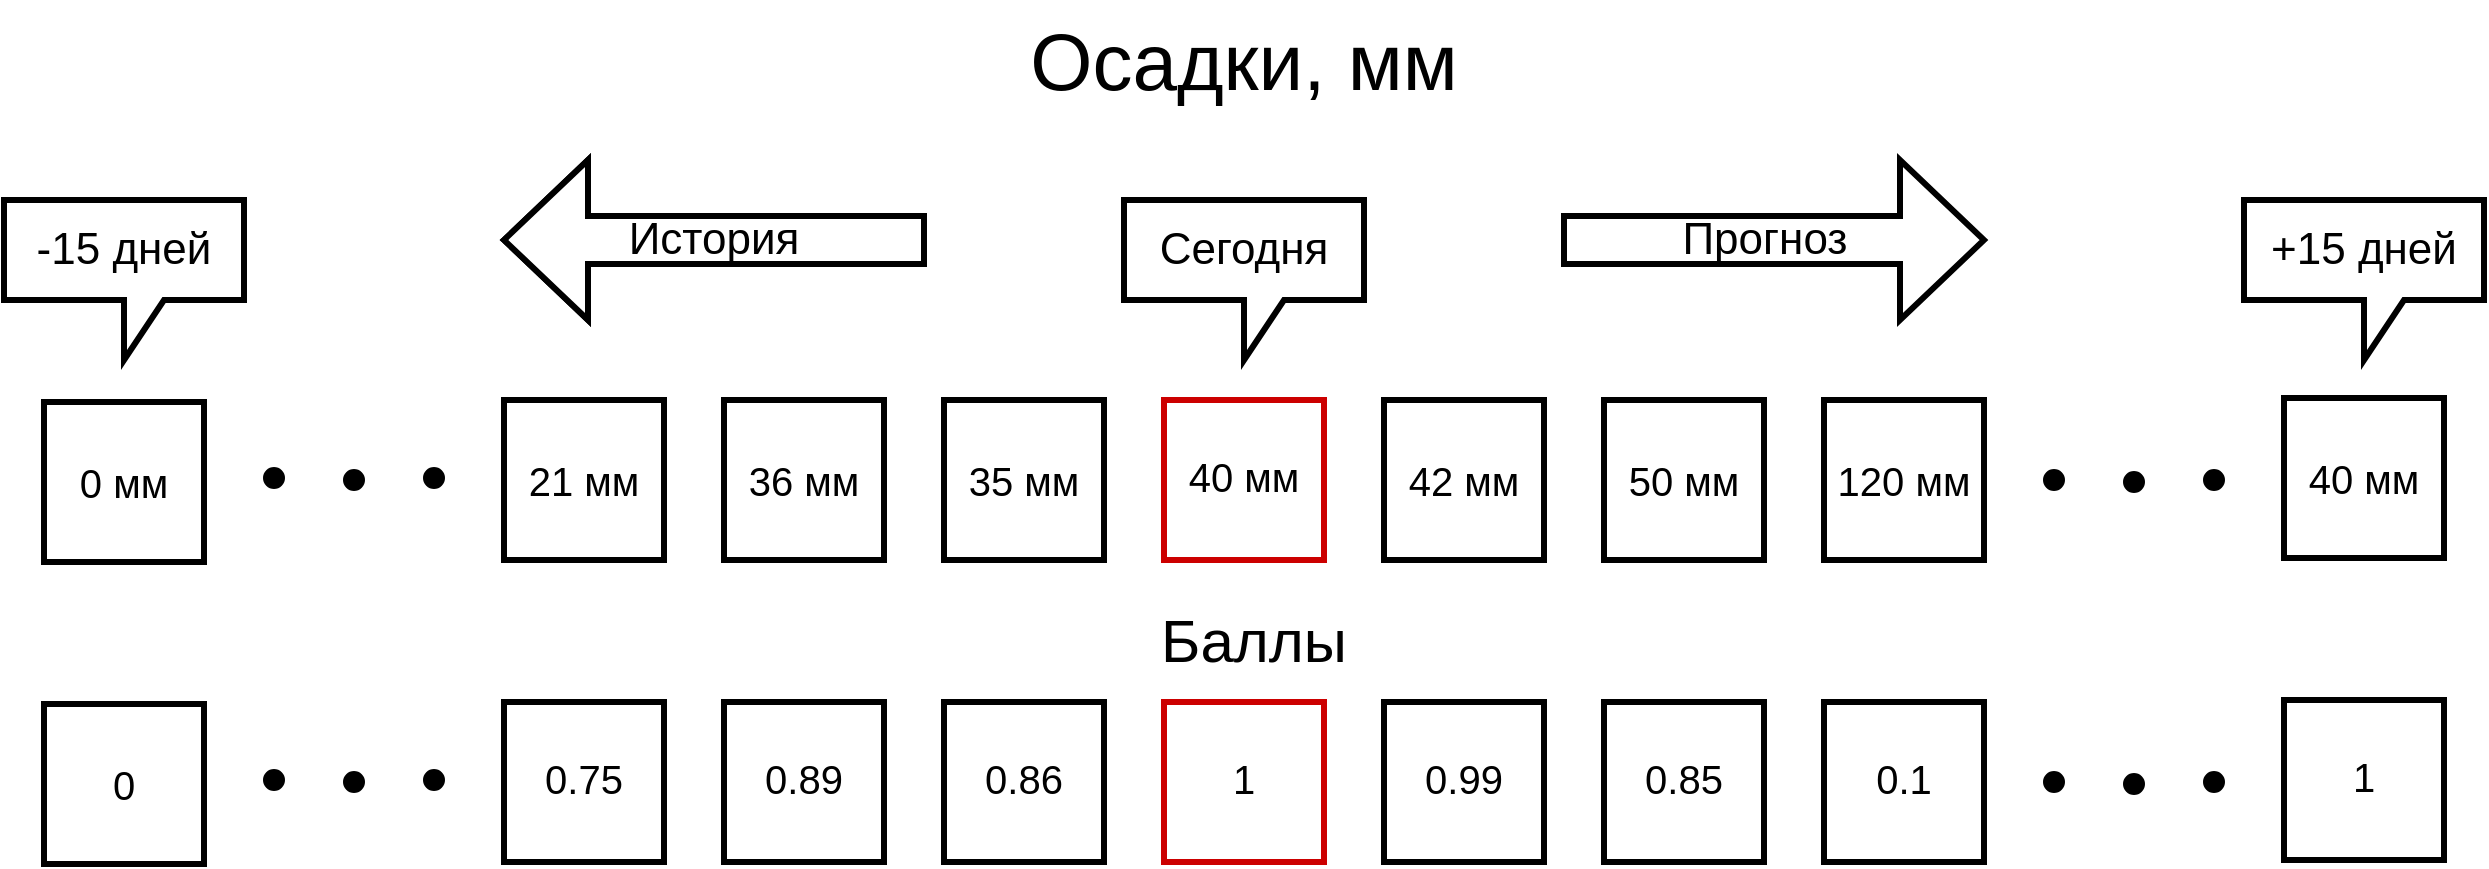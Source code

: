 <mxfile version="13.9.9" type="device"><diagram id="JpeFvUpDoGe1sKQ363_S" name="Page-1"><mxGraphModel dx="2255" dy="806" grid="1" gridSize="10" guides="1" tooltips="1" connect="1" arrows="1" fold="1" page="1" pageScale="1" pageWidth="1169" pageHeight="827" math="0" shadow="0"><root><mxCell id="0"/><mxCell id="1" parent="0"/><mxCell id="OmU8oXcarP5FJOLqygCf-1" value="&lt;sup&gt;&lt;span style=&quot;font-size: 20px&quot;&gt;40 мм&lt;/span&gt;&lt;br&gt;&lt;/sup&gt;" style="whiteSpace=wrap;html=1;aspect=fixed;strokeWidth=3;strokeColor=#CC0000;" parent="1" vertex="1"><mxGeometry x="540" y="380" width="80" height="80" as="geometry"/></mxCell><mxCell id="OmU8oXcarP5FJOLqygCf-2" value="&lt;span style=&quot;font-size: 20px&quot;&gt;42 мм&lt;/span&gt;&lt;sup&gt;&lt;br&gt;&lt;/sup&gt;" style="whiteSpace=wrap;html=1;aspect=fixed;strokeWidth=3;" parent="1" vertex="1"><mxGeometry x="650" y="380" width="80" height="80" as="geometry"/></mxCell><mxCell id="OmU8oXcarP5FJOLqygCf-3" value="&lt;span style=&quot;font-size: 20px&quot;&gt;50 мм&lt;/span&gt;&lt;sup&gt;&lt;br&gt;&lt;/sup&gt;" style="whiteSpace=wrap;html=1;aspect=fixed;strokeWidth=3;" parent="1" vertex="1"><mxGeometry x="760" y="380" width="80" height="80" as="geometry"/></mxCell><mxCell id="OmU8oXcarP5FJOLqygCf-4" value="&lt;span style=&quot;font-size: 20px&quot;&gt;120 мм&lt;/span&gt;&lt;sup&gt;&lt;br&gt;&lt;/sup&gt;" style="whiteSpace=wrap;html=1;aspect=fixed;strokeWidth=3;" parent="1" vertex="1"><mxGeometry x="870" y="380" width="80" height="80" as="geometry"/></mxCell><mxCell id="OmU8oXcarP5FJOLqygCf-5" value="&lt;span style=&quot;font-size: 20px&quot;&gt;21 мм&lt;/span&gt;&lt;sup&gt;&lt;br&gt;&lt;/sup&gt;" style="whiteSpace=wrap;html=1;aspect=fixed;strokeWidth=3;" parent="1" vertex="1"><mxGeometry x="210" y="380" width="80" height="80" as="geometry"/></mxCell><mxCell id="OmU8oXcarP5FJOLqygCf-6" value="&lt;span style=&quot;font-size: 20px&quot;&gt;36 мм&lt;/span&gt;&lt;sup&gt;&lt;br&gt;&lt;/sup&gt;" style="whiteSpace=wrap;html=1;aspect=fixed;strokeWidth=3;" parent="1" vertex="1"><mxGeometry x="320" y="380" width="80" height="80" as="geometry"/></mxCell><mxCell id="OmU8oXcarP5FJOLqygCf-7" value="&lt;span style=&quot;font-size: 20px&quot;&gt;35 мм&lt;/span&gt;&lt;sup&gt;&lt;br&gt;&lt;/sup&gt;" style="whiteSpace=wrap;html=1;aspect=fixed;strokeWidth=3;" parent="1" vertex="1"><mxGeometry x="430" y="380" width="80" height="80" as="geometry"/></mxCell><mxCell id="OmU8oXcarP5FJOLqygCf-8" value="&lt;font style=&quot;font-size: 22px&quot;&gt;Сегодня&lt;/font&gt;" style="shape=callout;whiteSpace=wrap;html=1;perimeter=calloutPerimeter;strokeWidth=3;" parent="1" vertex="1"><mxGeometry x="520" y="280" width="120" height="80" as="geometry"/></mxCell><mxCell id="OmU8oXcarP5FJOLqygCf-9" value="" style="shape=ellipse;html=1;fillColor=#000000;strokeWidth=1;" parent="1" vertex="1"><mxGeometry x="170" y="414" width="10" height="10" as="geometry"/></mxCell><mxCell id="OmU8oXcarP5FJOLqygCf-10" value="" style="shape=ellipse;html=1;fillColor=#000000;strokeWidth=1;" parent="1" vertex="1"><mxGeometry x="130" y="415" width="10" height="10" as="geometry"/></mxCell><mxCell id="OmU8oXcarP5FJOLqygCf-11" value="" style="shape=ellipse;html=1;fillColor=#000000;strokeWidth=1;" parent="1" vertex="1"><mxGeometry x="90" y="414" width="10" height="10" as="geometry"/></mxCell><mxCell id="OmU8oXcarP5FJOLqygCf-12" value="" style="shape=ellipse;html=1;fillColor=#000000;strokeWidth=1;" parent="1" vertex="1"><mxGeometry x="1060" y="415" width="10" height="10" as="geometry"/></mxCell><mxCell id="OmU8oXcarP5FJOLqygCf-13" value="" style="shape=ellipse;html=1;fillColor=#000000;strokeWidth=1;" parent="1" vertex="1"><mxGeometry x="1020" y="416" width="10" height="10" as="geometry"/></mxCell><mxCell id="OmU8oXcarP5FJOLqygCf-14" value="" style="shape=ellipse;html=1;fillColor=#000000;strokeWidth=1;" parent="1" vertex="1"><mxGeometry x="980" y="415" width="10" height="10" as="geometry"/></mxCell><mxCell id="OmU8oXcarP5FJOLqygCf-15" value="&lt;span style=&quot;font-size: 20px&quot;&gt;0 мм&lt;/span&gt;&lt;sup&gt;&lt;br&gt;&lt;/sup&gt;" style="whiteSpace=wrap;html=1;aspect=fixed;strokeWidth=3;" parent="1" vertex="1"><mxGeometry x="-20" y="381" width="80" height="80" as="geometry"/></mxCell><mxCell id="OmU8oXcarP5FJOLqygCf-16" value="&lt;span style=&quot;font-size: 20px&quot;&gt;40 мм&lt;/span&gt;&lt;sup&gt;&lt;br&gt;&lt;/sup&gt;" style="whiteSpace=wrap;html=1;aspect=fixed;strokeWidth=3;" parent="1" vertex="1"><mxGeometry x="1100" y="379" width="80" height="80" as="geometry"/></mxCell><mxCell id="OmU8oXcarP5FJOLqygCf-17" value="&lt;font style=&quot;font-size: 22px&quot;&gt;-15 дней&lt;/font&gt;" style="shape=callout;whiteSpace=wrap;html=1;perimeter=calloutPerimeter;strokeWidth=3;" parent="1" vertex="1"><mxGeometry x="-40" y="280" width="120" height="80" as="geometry"/></mxCell><mxCell id="OmU8oXcarP5FJOLqygCf-18" value="&lt;font style=&quot;font-size: 22px&quot;&gt;+15 дней&lt;/font&gt;" style="shape=callout;whiteSpace=wrap;html=1;perimeter=calloutPerimeter;strokeWidth=3;" parent="1" vertex="1"><mxGeometry x="1080" y="280" width="120" height="80" as="geometry"/></mxCell><mxCell id="OmU8oXcarP5FJOLqygCf-19" value="&lt;sup&gt;&lt;span style=&quot;font-size: 20px&quot;&gt;1&lt;/span&gt;&lt;br&gt;&lt;/sup&gt;" style="whiteSpace=wrap;html=1;aspect=fixed;strokeWidth=3;strokeColor=#CC0000;" parent="1" vertex="1"><mxGeometry x="540" y="531" width="80" height="80" as="geometry"/></mxCell><mxCell id="OmU8oXcarP5FJOLqygCf-20" value="&lt;sup&gt;&lt;span style=&quot;font-size: 20px&quot;&gt;0.99&lt;/span&gt;&lt;br&gt;&lt;/sup&gt;" style="whiteSpace=wrap;html=1;aspect=fixed;strokeWidth=3;" parent="1" vertex="1"><mxGeometry x="650" y="531" width="80" height="80" as="geometry"/></mxCell><mxCell id="OmU8oXcarP5FJOLqygCf-21" value="&lt;sup&gt;&lt;span style=&quot;font-size: 20px&quot;&gt;0.85&lt;/span&gt;&lt;br&gt;&lt;/sup&gt;" style="whiteSpace=wrap;html=1;aspect=fixed;strokeWidth=3;" parent="1" vertex="1"><mxGeometry x="760" y="531" width="80" height="80" as="geometry"/></mxCell><mxCell id="OmU8oXcarP5FJOLqygCf-22" value="&lt;sup&gt;&lt;span style=&quot;font-size: 20px&quot;&gt;0.1&lt;/span&gt;&lt;br&gt;&lt;/sup&gt;" style="whiteSpace=wrap;html=1;aspect=fixed;strokeWidth=3;" parent="1" vertex="1"><mxGeometry x="870" y="531" width="80" height="80" as="geometry"/></mxCell><mxCell id="OmU8oXcarP5FJOLqygCf-23" value="&lt;sup&gt;&lt;span style=&quot;font-size: 20px&quot;&gt;0.75&lt;/span&gt;&lt;br&gt;&lt;/sup&gt;" style="whiteSpace=wrap;html=1;aspect=fixed;strokeWidth=3;" parent="1" vertex="1"><mxGeometry x="210" y="531" width="80" height="80" as="geometry"/></mxCell><mxCell id="OmU8oXcarP5FJOLqygCf-24" value="&lt;sup&gt;&lt;span style=&quot;font-size: 20px&quot;&gt;0.89&lt;/span&gt;&lt;br&gt;&lt;/sup&gt;" style="whiteSpace=wrap;html=1;aspect=fixed;strokeWidth=3;" parent="1" vertex="1"><mxGeometry x="320" y="531" width="80" height="80" as="geometry"/></mxCell><mxCell id="OmU8oXcarP5FJOLqygCf-25" value="&lt;sup&gt;&lt;span style=&quot;font-size: 20px&quot;&gt;0.86&lt;/span&gt;&lt;br&gt;&lt;/sup&gt;" style="whiteSpace=wrap;html=1;aspect=fixed;strokeWidth=3;" parent="1" vertex="1"><mxGeometry x="430" y="531" width="80" height="80" as="geometry"/></mxCell><mxCell id="OmU8oXcarP5FJOLqygCf-27" value="" style="shape=ellipse;html=1;fillColor=#000000;strokeWidth=1;" parent="1" vertex="1"><mxGeometry x="170" y="565" width="10" height="10" as="geometry"/></mxCell><mxCell id="OmU8oXcarP5FJOLqygCf-28" value="" style="shape=ellipse;html=1;fillColor=#000000;strokeWidth=1;" parent="1" vertex="1"><mxGeometry x="130" y="566" width="10" height="10" as="geometry"/></mxCell><mxCell id="OmU8oXcarP5FJOLqygCf-29" value="" style="shape=ellipse;html=1;fillColor=#000000;strokeWidth=1;" parent="1" vertex="1"><mxGeometry x="90" y="565" width="10" height="10" as="geometry"/></mxCell><mxCell id="OmU8oXcarP5FJOLqygCf-30" value="" style="shape=ellipse;html=1;fillColor=#000000;strokeWidth=1;" parent="1" vertex="1"><mxGeometry x="1060" y="566" width="10" height="10" as="geometry"/></mxCell><mxCell id="OmU8oXcarP5FJOLqygCf-31" value="" style="shape=ellipse;html=1;fillColor=#000000;strokeWidth=1;" parent="1" vertex="1"><mxGeometry x="1020" y="567" width="10" height="10" as="geometry"/></mxCell><mxCell id="OmU8oXcarP5FJOLqygCf-32" value="" style="shape=ellipse;html=1;fillColor=#000000;strokeWidth=1;" parent="1" vertex="1"><mxGeometry x="980" y="566" width="10" height="10" as="geometry"/></mxCell><mxCell id="OmU8oXcarP5FJOLqygCf-33" value="&lt;font style=&quot;font-size: 20px&quot;&gt;0&lt;/font&gt;&lt;sup&gt;&lt;br&gt;&lt;/sup&gt;" style="whiteSpace=wrap;html=1;aspect=fixed;strokeWidth=3;" parent="1" vertex="1"><mxGeometry x="-20" y="532" width="80" height="80" as="geometry"/></mxCell><mxCell id="OmU8oXcarP5FJOLqygCf-34" value="&lt;sup&gt;&lt;span style=&quot;font-size: 20px&quot;&gt;1&lt;/span&gt;&lt;br&gt;&lt;/sup&gt;" style="whiteSpace=wrap;html=1;aspect=fixed;strokeWidth=3;" parent="1" vertex="1"><mxGeometry x="1100" y="530" width="80" height="80" as="geometry"/></mxCell><mxCell id="OmU8oXcarP5FJOLqygCf-37" value="&lt;span style=&quot;font-size: 40px&quot;&gt;Осадки, мм&lt;/span&gt;" style="text;html=1;strokeColor=none;fillColor=none;align=center;verticalAlign=middle;whiteSpace=wrap;rounded=0;" parent="1" vertex="1"><mxGeometry x="435" y="180" width="290" height="60" as="geometry"/></mxCell><mxCell id="OmU8oXcarP5FJOLqygCf-40" value="&lt;font style=&quot;font-size: 30px&quot;&gt;Баллы&lt;/font&gt;" style="text;html=1;strokeColor=none;fillColor=none;align=center;verticalAlign=middle;whiteSpace=wrap;rounded=0;" parent="1" vertex="1"><mxGeometry x="440" y="470" width="290" height="60" as="geometry"/></mxCell><mxCell id="yMeO7T4Gh4DvrXkqDkVG-1" value="&lt;font style=&quot;font-size: 22px&quot;&gt;История&lt;/font&gt;" style="shape=singleArrow;direction=west;whiteSpace=wrap;html=1;strokeWidth=3;" vertex="1" parent="1"><mxGeometry x="210" y="260" width="210" height="80" as="geometry"/></mxCell><mxCell id="yMeO7T4Gh4DvrXkqDkVG-2" value="" style="shape=singleArrow;direction=west;whiteSpace=wrap;html=1;strokeWidth=3;rotation=-180;horizontal=1;verticalAlign=middle;" vertex="1" parent="1"><mxGeometry x="740" y="260" width="210" height="80" as="geometry"/></mxCell><mxCell id="yMeO7T4Gh4DvrXkqDkVG-3" value="&lt;font style=&quot;font-size: 22px&quot;&gt;Прогноз&lt;/font&gt;" style="text;html=1;align=center;verticalAlign=middle;resizable=0;points=[];autosize=1;" vertex="1" parent="1"><mxGeometry x="790" y="290" width="100" height="20" as="geometry"/></mxCell><mxCell id="yMeO7T4Gh4DvrXkqDkVG-5" value="&lt;font style=&quot;font-size: 22px&quot;&gt;История&lt;/font&gt;" style="shape=singleArrow;direction=west;whiteSpace=wrap;html=1;strokeWidth=3;" vertex="1" parent="1"><mxGeometry x="210" y="260" width="210" height="80" as="geometry"/></mxCell></root></mxGraphModel></diagram></mxfile>